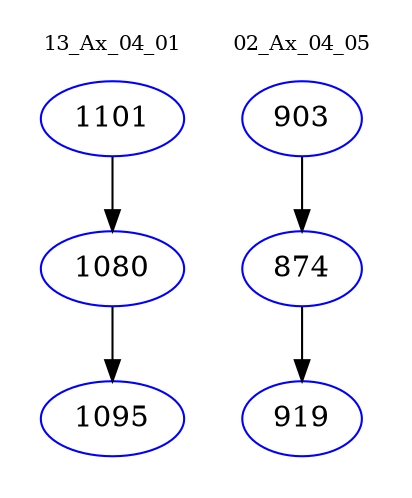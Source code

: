 digraph{
subgraph cluster_0 {
color = white
label = "13_Ax_04_01";
fontsize=10;
T0_1101 [label="1101", color="blue"]
T0_1101 -> T0_1080 [color="black"]
T0_1080 [label="1080", color="blue"]
T0_1080 -> T0_1095 [color="black"]
T0_1095 [label="1095", color="blue"]
}
subgraph cluster_1 {
color = white
label = "02_Ax_04_05";
fontsize=10;
T1_903 [label="903", color="blue"]
T1_903 -> T1_874 [color="black"]
T1_874 [label="874", color="blue"]
T1_874 -> T1_919 [color="black"]
T1_919 [label="919", color="blue"]
}
}
